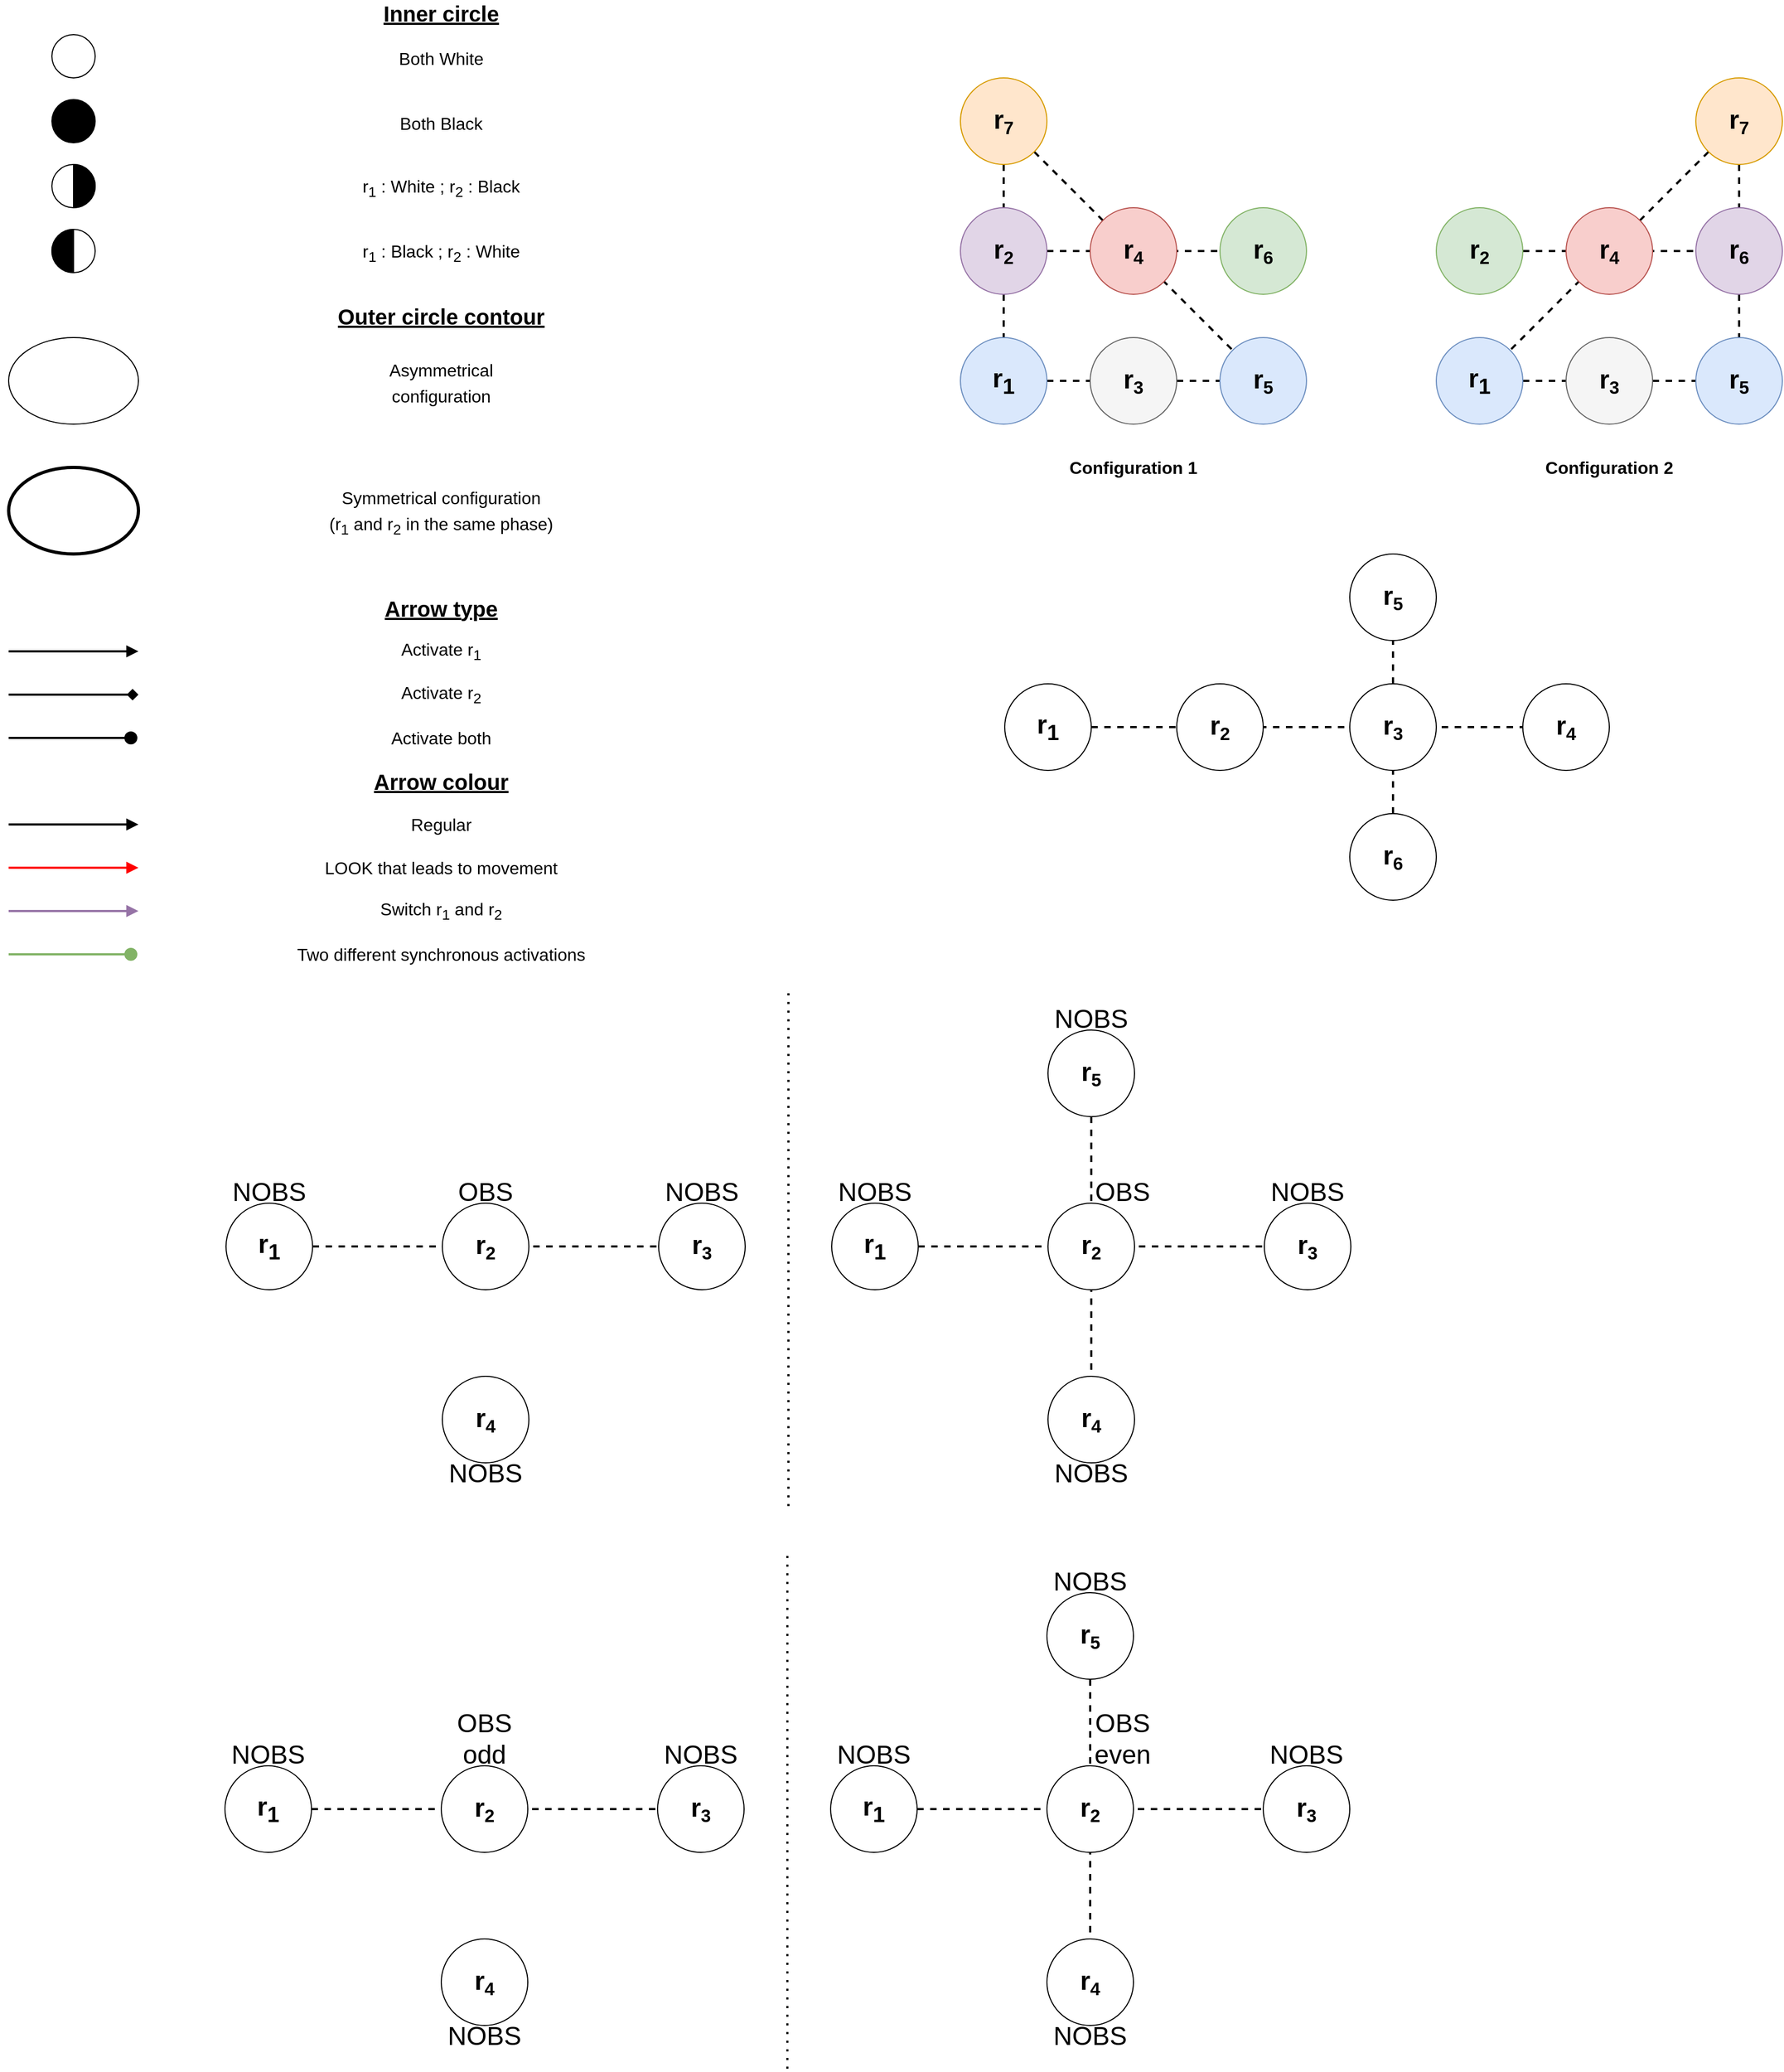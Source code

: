<mxfile version="13.7.2" type="github">
  <diagram id="yP20fghHwXkNaPs_WLq3" name="Page-1">
    <mxGraphModel dx="2500" dy="806" grid="1" gridSize="10" guides="1" tooltips="1" connect="1" arrows="1" fold="1" page="1" pageScale="1" pageWidth="827" pageHeight="1169" math="0" shadow="0">
      <root>
        <mxCell id="0" />
        <mxCell id="1" parent="0" />
        <mxCell id="9e8V8WB4BOfyPJtOuMQp-1" style="edgeStyle=orthogonalEdgeStyle;rounded=0;html=1;exitX=0.5;exitY=0;entryX=0.5;entryY=1;dashed=1;startArrow=none;startFill=0;endArrow=none;endFill=0;jettySize=auto;orthogonalLoop=1;strokeColor=#000000;strokeWidth=2;fontSize=20;" edge="1" parent="1" source="9e8V8WB4BOfyPJtOuMQp-8" target="9e8V8WB4BOfyPJtOuMQp-7">
          <mxGeometry relative="1" as="geometry" />
        </mxCell>
        <mxCell id="9e8V8WB4BOfyPJtOuMQp-2" style="edgeStyle=orthogonalEdgeStyle;rounded=0;html=1;exitX=1;exitY=0.5;entryX=0;entryY=0.5;startArrow=none;startFill=0;endArrow=none;endFill=0;jettySize=auto;orthogonalLoop=1;strokeColor=#000000;strokeWidth=2;fontSize=12;dashed=1;" edge="1" parent="1" source="9e8V8WB4BOfyPJtOuMQp-3" target="9e8V8WB4BOfyPJtOuMQp-6">
          <mxGeometry relative="1" as="geometry" />
        </mxCell>
        <mxCell id="9e8V8WB4BOfyPJtOuMQp-3" value="&lt;b style=&quot;font-size: 24px&quot;&gt;r&lt;sub&gt;1&lt;/sub&gt;&lt;/b&gt;" style="ellipse;whiteSpace=wrap;html=1;aspect=fixed;strokeWidth=1;fillColor=#FFFFFF;" vertex="1" parent="1">
          <mxGeometry x="921" y="640" width="80" height="80" as="geometry" />
        </mxCell>
        <mxCell id="9e8V8WB4BOfyPJtOuMQp-4" value="&lt;b style=&quot;font-size: 24px&quot;&gt;r&lt;/b&gt;&lt;b style=&quot;font-size: 20px&quot;&gt;&lt;sub&gt;2&lt;/sub&gt;&lt;/b&gt;" style="ellipse;whiteSpace=wrap;html=1;aspect=fixed;strokeWidth=1;fillColor=#FFFFFF;" vertex="1" parent="1">
          <mxGeometry x="1080" y="640" width="80" height="80" as="geometry" />
        </mxCell>
        <mxCell id="9e8V8WB4BOfyPJtOuMQp-5" value="&lt;b style=&quot;font-size: 24px&quot;&gt;r&lt;/b&gt;&lt;b style=&quot;font-size: 20px&quot;&gt;&lt;sub&gt;3&lt;/sub&gt;&lt;/b&gt;" style="ellipse;whiteSpace=wrap;html=1;aspect=fixed;strokeWidth=1;fillColor=#FFFFFF;" vertex="1" parent="1">
          <mxGeometry x="1240" y="640" width="80" height="80" as="geometry" />
        </mxCell>
        <mxCell id="9e8V8WB4BOfyPJtOuMQp-6" value="&lt;b style=&quot;font-size: 24px&quot;&gt;r&lt;/b&gt;&lt;b&gt;&lt;sub&gt;4&lt;/sub&gt;&lt;/b&gt;" style="ellipse;whiteSpace=wrap;html=1;aspect=fixed;strokeWidth=1;fillColor=#FFFFFF;fontSize=20;fontStyle=1" vertex="1" parent="1">
          <mxGeometry x="1400" y="640" width="80" height="80" as="geometry" />
        </mxCell>
        <mxCell id="9e8V8WB4BOfyPJtOuMQp-7" value="&lt;b style=&quot;font-size: 24px&quot;&gt;r&lt;/b&gt;&lt;b&gt;&lt;sub&gt;5&lt;/sub&gt;&lt;/b&gt;" style="ellipse;whiteSpace=wrap;html=1;aspect=fixed;strokeWidth=1;fillColor=#FFFFFF;fontSize=20;fontStyle=1" vertex="1" parent="1">
          <mxGeometry x="1240" y="520" width="80" height="80" as="geometry" />
        </mxCell>
        <mxCell id="9e8V8WB4BOfyPJtOuMQp-8" value="&lt;b style=&quot;font-size: 24px&quot;&gt;r&lt;/b&gt;&lt;b&gt;&lt;sub&gt;6&lt;/sub&gt;&lt;/b&gt;" style="ellipse;whiteSpace=wrap;html=1;aspect=fixed;strokeWidth=1;fillColor=#FFFFFF;fontSize=20;fontStyle=1" vertex="1" parent="1">
          <mxGeometry x="1240" y="760" width="80" height="80" as="geometry" />
        </mxCell>
        <mxCell id="9e8V8WB4BOfyPJtOuMQp-9" style="edgeStyle=none;rounded=0;jumpStyle=arc;html=1;exitX=0.5;exitY=1;entryX=0.5;entryY=0;dashed=1;startArrow=none;startFill=0;endArrow=none;endFill=0;jettySize=auto;orthogonalLoop=1;strokeColor=#000000;strokeWidth=2;fontSize=16;fontColor=#000000;" edge="1" parent="1" source="9e8V8WB4BOfyPJtOuMQp-18" target="9e8V8WB4BOfyPJtOuMQp-15">
          <mxGeometry relative="1" as="geometry" />
        </mxCell>
        <mxCell id="9e8V8WB4BOfyPJtOuMQp-10" style="edgeStyle=none;rounded=0;jumpStyle=arc;html=1;exitX=1;exitY=1;entryX=0;entryY=0;startArrow=none;startFill=0;endArrow=none;endFill=0;jettySize=auto;orthogonalLoop=1;strokeColor=#000000;strokeWidth=2;fontSize=16;fontColor=#000000;dashed=1;" edge="1" parent="1" source="9e8V8WB4BOfyPJtOuMQp-18" target="9e8V8WB4BOfyPJtOuMQp-17">
          <mxGeometry relative="1" as="geometry" />
        </mxCell>
        <mxCell id="9e8V8WB4BOfyPJtOuMQp-11" style="edgeStyle=none;rounded=0;jumpStyle=arc;html=1;exitX=1;exitY=0.5;entryX=0;entryY=0.5;dashed=1;startArrow=none;startFill=0;endArrow=none;endFill=0;jettySize=auto;orthogonalLoop=1;strokeColor=#000000;strokeWidth=2;fontSize=16;fontColor=#000000;" edge="1" parent="1" source="9e8V8WB4BOfyPJtOuMQp-19" target="9e8V8WB4BOfyPJtOuMQp-13">
          <mxGeometry relative="1" as="geometry" />
        </mxCell>
        <mxCell id="9e8V8WB4BOfyPJtOuMQp-12" value="&lt;b style=&quot;font-size: 24px&quot;&gt;r&lt;/b&gt;&lt;b style=&quot;font-size: 20px&quot;&gt;&lt;sub&gt;4&lt;/sub&gt;&lt;/b&gt;" style="ellipse;whiteSpace=wrap;html=1;aspect=fixed;rounded=0;fillColor=#f8cecc;fontSize=16;strokeColor=#b85450;" vertex="1" parent="1">
          <mxGeometry x="1000" y="200" width="80" height="80" as="geometry" />
        </mxCell>
        <mxCell id="9e8V8WB4BOfyPJtOuMQp-13" value="&lt;b style=&quot;font-size: 24px&quot;&gt;r&lt;/b&gt;&lt;b style=&quot;font-size: 20px&quot;&gt;&lt;sub&gt;6&lt;/sub&gt;&lt;/b&gt;" style="ellipse;whiteSpace=wrap;html=1;aspect=fixed;rounded=0;fillColor=#d5e8d4;fontSize=16;strokeColor=#82b366;" vertex="1" parent="1">
          <mxGeometry x="1120" y="200" width="80" height="80" as="geometry" />
        </mxCell>
        <mxCell id="9e8V8WB4BOfyPJtOuMQp-14" style="edgeStyle=none;rounded=0;jumpStyle=arc;html=1;exitX=1;exitY=0.5;entryX=0;entryY=0.5;dashed=1;startArrow=none;startFill=0;endArrow=none;endFill=0;jettySize=auto;orthogonalLoop=1;strokeColor=#000000;strokeWidth=2;fontSize=16;fontColor=#000000;" edge="1" parent="1" source="9e8V8WB4BOfyPJtOuMQp-15" target="9e8V8WB4BOfyPJtOuMQp-17">
          <mxGeometry relative="1" as="geometry" />
        </mxCell>
        <mxCell id="9e8V8WB4BOfyPJtOuMQp-15" value="&lt;b style=&quot;font-size: 24px&quot;&gt;r&lt;sub&gt;1&lt;/sub&gt;&lt;/b&gt;" style="ellipse;whiteSpace=wrap;html=1;aspect=fixed;rounded=0;fillColor=#dae8fc;fontSize=16;strokeColor=#6c8ebf;" vertex="1" parent="1">
          <mxGeometry x="880" y="320" width="80" height="80" as="geometry" />
        </mxCell>
        <mxCell id="9e8V8WB4BOfyPJtOuMQp-16" value="&lt;b style=&quot;font-size: 24px&quot;&gt;r&lt;/b&gt;&lt;b style=&quot;font-size: 20px&quot;&gt;&lt;sub&gt;3&lt;/sub&gt;&lt;/b&gt;" style="ellipse;whiteSpace=wrap;html=1;aspect=fixed;rounded=0;fillColor=#f5f5f5;fontSize=16;strokeColor=#666666;" vertex="1" parent="1">
          <mxGeometry x="1000" y="320" width="80" height="80" as="geometry" />
        </mxCell>
        <mxCell id="9e8V8WB4BOfyPJtOuMQp-17" value="&lt;b style=&quot;font-size: 24px&quot;&gt;r&lt;/b&gt;&lt;b style=&quot;font-size: 20px&quot;&gt;&lt;sub&gt;5&lt;/sub&gt;&lt;/b&gt;" style="ellipse;whiteSpace=wrap;html=1;aspect=fixed;rounded=0;fillColor=#dae8fc;fontSize=16;strokeColor=#6c8ebf;" vertex="1" parent="1">
          <mxGeometry x="1120" y="320" width="80" height="80" as="geometry" />
        </mxCell>
        <mxCell id="9e8V8WB4BOfyPJtOuMQp-18" value="&lt;b style=&quot;font-size: 24px&quot;&gt;r&lt;/b&gt;&lt;b style=&quot;font-size: 20px&quot;&gt;&lt;sub&gt;7&lt;/sub&gt;&lt;/b&gt;" style="ellipse;whiteSpace=wrap;html=1;aspect=fixed;rounded=0;fillColor=#ffe6cc;fontSize=16;strokeColor=#d79b00;" vertex="1" parent="1">
          <mxGeometry x="880" y="80" width="80" height="80" as="geometry" />
        </mxCell>
        <mxCell id="9e8V8WB4BOfyPJtOuMQp-19" value="&lt;b style=&quot;font-size: 24px&quot;&gt;r&lt;/b&gt;&lt;b style=&quot;font-size: 20px&quot;&gt;&lt;sub&gt;2&lt;/sub&gt;&lt;/b&gt;" style="ellipse;whiteSpace=wrap;html=1;aspect=fixed;rounded=0;fillColor=#e1d5e7;fontSize=16;strokeColor=#9673a6;" vertex="1" parent="1">
          <mxGeometry x="880" y="200" width="80" height="80" as="geometry" />
        </mxCell>
        <mxCell id="9e8V8WB4BOfyPJtOuMQp-20" style="edgeStyle=none;rounded=0;jumpStyle=arc;html=1;dashed=1;startArrow=none;startFill=0;endArrow=none;endFill=0;jettySize=auto;orthogonalLoop=1;strokeColor=#000000;strokeWidth=2;fontSize=16;fontColor=#000000;entryX=1;entryY=0;exitX=0;exitY=1;" edge="1" parent="1" source="9e8V8WB4BOfyPJtOuMQp-29" target="9e8V8WB4BOfyPJtOuMQp-26">
          <mxGeometry relative="1" as="geometry" />
        </mxCell>
        <mxCell id="9e8V8WB4BOfyPJtOuMQp-21" style="edgeStyle=none;rounded=0;jumpStyle=arc;html=1;startArrow=none;startFill=0;endArrow=none;endFill=0;jettySize=auto;orthogonalLoop=1;strokeColor=#000000;strokeWidth=2;fontSize=16;fontColor=#000000;dashed=1;" edge="1" parent="1" source="9e8V8WB4BOfyPJtOuMQp-29" target="9e8V8WB4BOfyPJtOuMQp-28">
          <mxGeometry relative="1" as="geometry" />
        </mxCell>
        <mxCell id="9e8V8WB4BOfyPJtOuMQp-22" style="edgeStyle=none;rounded=0;jumpStyle=arc;html=1;exitX=1;exitY=0.5;entryX=0;entryY=0.5;dashed=1;startArrow=none;startFill=0;endArrow=none;endFill=0;jettySize=auto;orthogonalLoop=1;strokeColor=#000000;strokeWidth=2;fontSize=16;fontColor=#000000;" edge="1" parent="1" source="9e8V8WB4BOfyPJtOuMQp-30" target="9e8V8WB4BOfyPJtOuMQp-24">
          <mxGeometry relative="1" as="geometry" />
        </mxCell>
        <mxCell id="9e8V8WB4BOfyPJtOuMQp-23" value="&lt;b style=&quot;font-size: 24px&quot;&gt;r&lt;/b&gt;&lt;b style=&quot;font-size: 20px&quot;&gt;&lt;sub&gt;4&lt;/sub&gt;&lt;/b&gt;" style="ellipse;whiteSpace=wrap;html=1;aspect=fixed;rounded=0;fillColor=#f8cecc;fontSize=16;strokeColor=#b85450;" vertex="1" parent="1">
          <mxGeometry x="1440" y="200" width="80" height="80" as="geometry" />
        </mxCell>
        <mxCell id="9e8V8WB4BOfyPJtOuMQp-24" value="&lt;b style=&quot;font-size: 24px&quot;&gt;r&lt;/b&gt;&lt;b style=&quot;font-size: 20px&quot;&gt;&lt;sub&gt;6&lt;/sub&gt;&lt;/b&gt;" style="ellipse;whiteSpace=wrap;html=1;aspect=fixed;rounded=0;fillColor=#e1d5e7;fontSize=16;strokeColor=#9673a6;" vertex="1" parent="1">
          <mxGeometry x="1560" y="200" width="80" height="80" as="geometry" />
        </mxCell>
        <mxCell id="9e8V8WB4BOfyPJtOuMQp-25" style="edgeStyle=none;rounded=0;jumpStyle=arc;html=1;exitX=1;exitY=0.5;entryX=0;entryY=0.5;dashed=1;startArrow=none;startFill=0;endArrow=none;endFill=0;jettySize=auto;orthogonalLoop=1;strokeColor=#000000;strokeWidth=2;fontSize=16;fontColor=#000000;" edge="1" parent="1" source="9e8V8WB4BOfyPJtOuMQp-26" target="9e8V8WB4BOfyPJtOuMQp-28">
          <mxGeometry relative="1" as="geometry" />
        </mxCell>
        <mxCell id="9e8V8WB4BOfyPJtOuMQp-26" value="&lt;b style=&quot;font-size: 24px&quot;&gt;r&lt;sub&gt;1&lt;/sub&gt;&lt;/b&gt;" style="ellipse;whiteSpace=wrap;html=1;aspect=fixed;rounded=0;fillColor=#dae8fc;fontSize=16;strokeColor=#6c8ebf;" vertex="1" parent="1">
          <mxGeometry x="1320" y="320" width="80" height="80" as="geometry" />
        </mxCell>
        <mxCell id="9e8V8WB4BOfyPJtOuMQp-27" value="&lt;b style=&quot;font-size: 24px&quot;&gt;r&lt;/b&gt;&lt;b style=&quot;font-size: 20px&quot;&gt;&lt;sub&gt;3&lt;/sub&gt;&lt;/b&gt;" style="ellipse;whiteSpace=wrap;html=1;aspect=fixed;rounded=0;fillColor=#f5f5f5;fontSize=16;strokeColor=#666666;" vertex="1" parent="1">
          <mxGeometry x="1440" y="320" width="80" height="80" as="geometry" />
        </mxCell>
        <mxCell id="9e8V8WB4BOfyPJtOuMQp-28" value="&lt;b style=&quot;font-size: 24px&quot;&gt;r&lt;/b&gt;&lt;b style=&quot;font-size: 20px&quot;&gt;&lt;sub&gt;5&lt;/sub&gt;&lt;/b&gt;" style="ellipse;whiteSpace=wrap;html=1;aspect=fixed;rounded=0;fillColor=#dae8fc;fontSize=16;strokeColor=#6c8ebf;" vertex="1" parent="1">
          <mxGeometry x="1560" y="320" width="80" height="80" as="geometry" />
        </mxCell>
        <mxCell id="9e8V8WB4BOfyPJtOuMQp-29" value="&lt;b style=&quot;font-size: 24px&quot;&gt;r&lt;/b&gt;&lt;b style=&quot;font-size: 20px&quot;&gt;&lt;sub&gt;7&lt;/sub&gt;&lt;/b&gt;" style="ellipse;whiteSpace=wrap;html=1;aspect=fixed;rounded=0;fillColor=#ffe6cc;fontSize=16;strokeColor=#d79b00;" vertex="1" parent="1">
          <mxGeometry x="1560" y="80" width="80" height="80" as="geometry" />
        </mxCell>
        <mxCell id="9e8V8WB4BOfyPJtOuMQp-30" value="&lt;b style=&quot;font-size: 24px&quot;&gt;r&lt;/b&gt;&lt;b style=&quot;font-size: 20px&quot;&gt;&lt;sub&gt;2&lt;/sub&gt;&lt;/b&gt;" style="ellipse;whiteSpace=wrap;html=1;aspect=fixed;rounded=0;fillColor=#d5e8d4;fontSize=16;strokeColor=#82b366;" vertex="1" parent="1">
          <mxGeometry x="1320" y="200" width="80" height="80" as="geometry" />
        </mxCell>
        <mxCell id="9e8V8WB4BOfyPJtOuMQp-31" value="Configuration 1" style="text;html=1;strokeColor=none;fillColor=none;align=center;verticalAlign=middle;whiteSpace=wrap;rounded=0;fontSize=16;fontStyle=1" vertex="1" parent="1">
          <mxGeometry x="970" y="430" width="140" height="20" as="geometry" />
        </mxCell>
        <mxCell id="9e8V8WB4BOfyPJtOuMQp-32" value="Configuration 2" style="text;html=1;strokeColor=none;fillColor=none;align=center;verticalAlign=middle;whiteSpace=wrap;rounded=0;fontSize=16;fontStyle=1" vertex="1" parent="1">
          <mxGeometry x="1410" y="430" width="140" height="20" as="geometry" />
        </mxCell>
        <mxCell id="9e8V8WB4BOfyPJtOuMQp-33" style="edgeStyle=orthogonalEdgeStyle;rounded=0;orthogonalLoop=1;jettySize=auto;html=1;exitX=1;exitY=0.5;exitDx=0;exitDy=0;entryX=0;entryY=0.5;entryDx=0;entryDy=0;fontSize=24;dashed=1;endArrow=none;endFill=0;strokeWidth=2;" edge="1" parent="1" source="9e8V8WB4BOfyPJtOuMQp-34" target="9e8V8WB4BOfyPJtOuMQp-35">
          <mxGeometry relative="1" as="geometry" />
        </mxCell>
        <mxCell id="9e8V8WB4BOfyPJtOuMQp-34" value="&lt;b&gt;r&lt;sub&gt;1&lt;/sub&gt;&lt;/b&gt;" style="ellipse;whiteSpace=wrap;html=1;aspect=fixed;fontStyle=1;fontSize=24;" vertex="1" parent="1">
          <mxGeometry x="201" y="1120" width="80" height="80" as="geometry" />
        </mxCell>
        <mxCell id="9e8V8WB4BOfyPJtOuMQp-35" value="&lt;b&gt;r&lt;/b&gt;&lt;b style=&quot;font-size: 20px&quot;&gt;&lt;sub&gt;3&lt;/sub&gt;&lt;/b&gt;" style="ellipse;whiteSpace=wrap;html=1;aspect=fixed;fontStyle=1;fontSize=24;" vertex="1" parent="1">
          <mxGeometry x="601" y="1120" width="80" height="80" as="geometry" />
        </mxCell>
        <mxCell id="9e8V8WB4BOfyPJtOuMQp-36" value="&lt;b&gt;r&lt;/b&gt;&lt;b style=&quot;font-size: 20px&quot;&gt;&lt;sub&gt;4&lt;/sub&gt;&lt;/b&gt;" style="ellipse;whiteSpace=wrap;html=1;aspect=fixed;fontStyle=1;fontSize=24;" vertex="1" parent="1">
          <mxGeometry x="401" y="1280" width="80" height="80" as="geometry" />
        </mxCell>
        <mxCell id="9e8V8WB4BOfyPJtOuMQp-37" value="&lt;b&gt;r&lt;/b&gt;&lt;b style=&quot;font-size: 20px&quot;&gt;&lt;sub&gt;2&lt;/sub&gt;&lt;/b&gt;" style="ellipse;whiteSpace=wrap;html=1;aspect=fixed;fontStyle=1;fontSize=24;" vertex="1" parent="1">
          <mxGeometry x="401" y="1120" width="80" height="80" as="geometry" />
        </mxCell>
        <mxCell id="9e8V8WB4BOfyPJtOuMQp-38" value="NOBS" style="text;html=1;strokeColor=none;fillColor=none;align=center;verticalAlign=middle;whiteSpace=wrap;rounded=0;fontSize=24;" vertex="1" parent="1">
          <mxGeometry x="221" y="1100" width="40" height="20" as="geometry" />
        </mxCell>
        <mxCell id="9e8V8WB4BOfyPJtOuMQp-39" value="NOBS" style="text;html=1;strokeColor=none;fillColor=none;align=center;verticalAlign=middle;whiteSpace=wrap;rounded=0;fontSize=24;" vertex="1" parent="1">
          <mxGeometry x="621" y="1100" width="40" height="20" as="geometry" />
        </mxCell>
        <mxCell id="9e8V8WB4BOfyPJtOuMQp-40" value="NOBS" style="text;html=1;strokeColor=none;fillColor=none;align=center;verticalAlign=middle;whiteSpace=wrap;rounded=0;fontSize=24;" vertex="1" parent="1">
          <mxGeometry x="421" y="1360" width="40" height="20" as="geometry" />
        </mxCell>
        <mxCell id="9e8V8WB4BOfyPJtOuMQp-41" value="OBS" style="text;html=1;strokeColor=none;fillColor=none;align=center;verticalAlign=middle;whiteSpace=wrap;rounded=0;fontSize=24;" vertex="1" parent="1">
          <mxGeometry x="421" y="1100" width="40" height="20" as="geometry" />
        </mxCell>
        <mxCell id="9e8V8WB4BOfyPJtOuMQp-42" style="edgeStyle=orthogonalEdgeStyle;rounded=0;orthogonalLoop=1;jettySize=auto;html=1;exitX=1;exitY=0.5;exitDx=0;exitDy=0;entryX=0;entryY=0.5;entryDx=0;entryDy=0;fontSize=24;dashed=1;endArrow=none;endFill=0;strokeWidth=2;" edge="1" parent="1" source="9e8V8WB4BOfyPJtOuMQp-43" target="9e8V8WB4BOfyPJtOuMQp-44">
          <mxGeometry relative="1" as="geometry" />
        </mxCell>
        <mxCell id="9e8V8WB4BOfyPJtOuMQp-43" value="&lt;b&gt;r&lt;sub&gt;1&lt;/sub&gt;&lt;/b&gt;" style="ellipse;whiteSpace=wrap;html=1;aspect=fixed;fontStyle=1;fontSize=24;" vertex="1" parent="1">
          <mxGeometry x="761" y="1120" width="80" height="80" as="geometry" />
        </mxCell>
        <mxCell id="9e8V8WB4BOfyPJtOuMQp-44" value="&lt;b&gt;r&lt;/b&gt;&lt;b style=&quot;font-size: 20px&quot;&gt;&lt;sub&gt;3&lt;/sub&gt;&lt;/b&gt;" style="ellipse;whiteSpace=wrap;html=1;aspect=fixed;fontStyle=1;fontSize=24;" vertex="1" parent="1">
          <mxGeometry x="1161" y="1120" width="80" height="80" as="geometry" />
        </mxCell>
        <mxCell id="9e8V8WB4BOfyPJtOuMQp-45" value="&lt;b&gt;r&lt;/b&gt;&lt;b style=&quot;font-size: 20px&quot;&gt;&lt;sub&gt;4&lt;/sub&gt;&lt;/b&gt;" style="ellipse;whiteSpace=wrap;html=1;aspect=fixed;fontStyle=1;fontSize=24;" vertex="1" parent="1">
          <mxGeometry x="961" y="1280" width="80" height="80" as="geometry" />
        </mxCell>
        <mxCell id="9e8V8WB4BOfyPJtOuMQp-46" value="NOBS" style="text;html=1;strokeColor=none;fillColor=none;align=center;verticalAlign=middle;whiteSpace=wrap;rounded=0;fontSize=24;" vertex="1" parent="1">
          <mxGeometry x="781" y="1100" width="40" height="20" as="geometry" />
        </mxCell>
        <mxCell id="9e8V8WB4BOfyPJtOuMQp-47" value="NOBS" style="text;html=1;strokeColor=none;fillColor=none;align=center;verticalAlign=middle;whiteSpace=wrap;rounded=0;fontSize=24;" vertex="1" parent="1">
          <mxGeometry x="1181" y="1100" width="40" height="20" as="geometry" />
        </mxCell>
        <mxCell id="9e8V8WB4BOfyPJtOuMQp-48" value="NOBS" style="text;html=1;strokeColor=none;fillColor=none;align=center;verticalAlign=middle;whiteSpace=wrap;rounded=0;fontSize=24;" vertex="1" parent="1">
          <mxGeometry x="981" y="1360" width="40" height="20" as="geometry" />
        </mxCell>
        <mxCell id="9e8V8WB4BOfyPJtOuMQp-49" style="edgeStyle=orthogonalEdgeStyle;rounded=0;orthogonalLoop=1;jettySize=auto;html=1;exitX=0.5;exitY=1;exitDx=0;exitDy=0;entryX=0.5;entryY=0;entryDx=0;entryDy=0;dashed=1;endArrow=none;endFill=0;strokeWidth=2;fontSize=24;" edge="1" parent="1" source="9e8V8WB4BOfyPJtOuMQp-50" target="9e8V8WB4BOfyPJtOuMQp-45">
          <mxGeometry relative="1" as="geometry" />
        </mxCell>
        <mxCell id="9e8V8WB4BOfyPJtOuMQp-50" value="&lt;b&gt;r&lt;/b&gt;&lt;b style=&quot;font-size: 20px&quot;&gt;&lt;sub&gt;5&lt;/sub&gt;&lt;/b&gt;" style="ellipse;whiteSpace=wrap;html=1;aspect=fixed;fontStyle=1;fontSize=24;" vertex="1" parent="1">
          <mxGeometry x="961" y="960" width="80" height="80" as="geometry" />
        </mxCell>
        <mxCell id="9e8V8WB4BOfyPJtOuMQp-51" value="NOBS" style="text;html=1;strokeColor=none;fillColor=none;align=center;verticalAlign=middle;whiteSpace=wrap;rounded=0;fontSize=24;" vertex="1" parent="1">
          <mxGeometry x="981" y="940" width="40" height="20" as="geometry" />
        </mxCell>
        <mxCell id="9e8V8WB4BOfyPJtOuMQp-52" value="&lt;b&gt;r&lt;/b&gt;&lt;b style=&quot;font-size: 20px&quot;&gt;&lt;sub&gt;2&lt;/sub&gt;&lt;/b&gt;" style="ellipse;whiteSpace=wrap;html=1;aspect=fixed;fontStyle=1;fontSize=24;" vertex="1" parent="1">
          <mxGeometry x="961" y="1120" width="80" height="80" as="geometry" />
        </mxCell>
        <mxCell id="9e8V8WB4BOfyPJtOuMQp-53" value="" style="endArrow=none;dashed=1;html=1;dashPattern=1 3;strokeWidth=2;fontSize=24;" edge="1" parent="1">
          <mxGeometry width="50" height="50" relative="1" as="geometry">
            <mxPoint x="721" y="1400" as="sourcePoint" />
            <mxPoint x="721" y="920" as="targetPoint" />
          </mxGeometry>
        </mxCell>
        <mxCell id="9e8V8WB4BOfyPJtOuMQp-54" value="OBS" style="text;html=1;strokeColor=none;fillColor=none;align=center;verticalAlign=middle;whiteSpace=wrap;rounded=0;fontSize=24;" vertex="1" parent="1">
          <mxGeometry x="1010" y="1100" width="40" height="20" as="geometry" />
        </mxCell>
        <mxCell id="9e8V8WB4BOfyPJtOuMQp-55" style="edgeStyle=orthogonalEdgeStyle;rounded=0;orthogonalLoop=1;jettySize=auto;html=1;exitX=1;exitY=0.5;exitDx=0;exitDy=0;entryX=0;entryY=0.5;entryDx=0;entryDy=0;fontSize=24;dashed=1;endArrow=none;endFill=0;strokeWidth=2;" edge="1" parent="1" source="9e8V8WB4BOfyPJtOuMQp-56" target="9e8V8WB4BOfyPJtOuMQp-57">
          <mxGeometry relative="1" as="geometry" />
        </mxCell>
        <mxCell id="9e8V8WB4BOfyPJtOuMQp-56" value="&lt;b&gt;r&lt;sub&gt;1&lt;/sub&gt;&lt;/b&gt;" style="ellipse;whiteSpace=wrap;html=1;aspect=fixed;fontStyle=1;fontSize=24;" vertex="1" parent="1">
          <mxGeometry x="200" y="1640" width="80" height="80" as="geometry" />
        </mxCell>
        <mxCell id="9e8V8WB4BOfyPJtOuMQp-57" value="&lt;b&gt;r&lt;/b&gt;&lt;b style=&quot;font-size: 20px&quot;&gt;&lt;sub&gt;3&lt;/sub&gt;&lt;/b&gt;" style="ellipse;whiteSpace=wrap;html=1;aspect=fixed;fontStyle=1;fontSize=24;" vertex="1" parent="1">
          <mxGeometry x="600" y="1640" width="80" height="80" as="geometry" />
        </mxCell>
        <mxCell id="9e8V8WB4BOfyPJtOuMQp-58" value="&lt;b&gt;r&lt;/b&gt;&lt;b style=&quot;font-size: 20px&quot;&gt;&lt;sub&gt;4&lt;/sub&gt;&lt;/b&gt;" style="ellipse;whiteSpace=wrap;html=1;aspect=fixed;fontStyle=1;fontSize=24;" vertex="1" parent="1">
          <mxGeometry x="400" y="1800" width="80" height="80" as="geometry" />
        </mxCell>
        <mxCell id="9e8V8WB4BOfyPJtOuMQp-59" value="&lt;b&gt;r&lt;/b&gt;&lt;b style=&quot;font-size: 20px&quot;&gt;&lt;sub&gt;2&lt;/sub&gt;&lt;/b&gt;" style="ellipse;whiteSpace=wrap;html=1;aspect=fixed;fontStyle=1;fontSize=24;" vertex="1" parent="1">
          <mxGeometry x="400" y="1640" width="80" height="80" as="geometry" />
        </mxCell>
        <mxCell id="9e8V8WB4BOfyPJtOuMQp-60" value="NOBS" style="text;html=1;strokeColor=none;fillColor=none;align=center;verticalAlign=middle;whiteSpace=wrap;rounded=0;fontSize=24;" vertex="1" parent="1">
          <mxGeometry x="220" y="1620" width="40" height="20" as="geometry" />
        </mxCell>
        <mxCell id="9e8V8WB4BOfyPJtOuMQp-61" value="NOBS" style="text;html=1;strokeColor=none;fillColor=none;align=center;verticalAlign=middle;whiteSpace=wrap;rounded=0;fontSize=24;" vertex="1" parent="1">
          <mxGeometry x="620" y="1620" width="40" height="20" as="geometry" />
        </mxCell>
        <mxCell id="9e8V8WB4BOfyPJtOuMQp-62" value="NOBS" style="text;html=1;strokeColor=none;fillColor=none;align=center;verticalAlign=middle;whiteSpace=wrap;rounded=0;fontSize=24;" vertex="1" parent="1">
          <mxGeometry x="420" y="1880" width="40" height="20" as="geometry" />
        </mxCell>
        <mxCell id="9e8V8WB4BOfyPJtOuMQp-63" value="OBS&lt;br&gt;odd" style="text;html=1;strokeColor=none;fillColor=none;align=center;verticalAlign=middle;whiteSpace=wrap;rounded=0;fontSize=24;" vertex="1" parent="1">
          <mxGeometry x="420" y="1590" width="40" height="50" as="geometry" />
        </mxCell>
        <mxCell id="9e8V8WB4BOfyPJtOuMQp-64" style="edgeStyle=orthogonalEdgeStyle;rounded=0;orthogonalLoop=1;jettySize=auto;html=1;exitX=1;exitY=0.5;exitDx=0;exitDy=0;entryX=0;entryY=0.5;entryDx=0;entryDy=0;fontSize=24;dashed=1;endArrow=none;endFill=0;strokeWidth=2;" edge="1" parent="1" source="9e8V8WB4BOfyPJtOuMQp-65" target="9e8V8WB4BOfyPJtOuMQp-66">
          <mxGeometry relative="1" as="geometry" />
        </mxCell>
        <mxCell id="9e8V8WB4BOfyPJtOuMQp-65" value="&lt;b&gt;r&lt;sub&gt;1&lt;/sub&gt;&lt;/b&gt;" style="ellipse;whiteSpace=wrap;html=1;aspect=fixed;fontStyle=1;fontSize=24;" vertex="1" parent="1">
          <mxGeometry x="760" y="1640" width="80" height="80" as="geometry" />
        </mxCell>
        <mxCell id="9e8V8WB4BOfyPJtOuMQp-66" value="&lt;b&gt;r&lt;/b&gt;&lt;b style=&quot;font-size: 20px&quot;&gt;&lt;sub&gt;3&lt;/sub&gt;&lt;/b&gt;" style="ellipse;whiteSpace=wrap;html=1;aspect=fixed;fontStyle=1;fontSize=24;" vertex="1" parent="1">
          <mxGeometry x="1160" y="1640" width="80" height="80" as="geometry" />
        </mxCell>
        <mxCell id="9e8V8WB4BOfyPJtOuMQp-67" value="&lt;b&gt;r&lt;/b&gt;&lt;b style=&quot;font-size: 20px&quot;&gt;&lt;sub&gt;4&lt;/sub&gt;&lt;/b&gt;" style="ellipse;whiteSpace=wrap;html=1;aspect=fixed;fontStyle=1;fontSize=24;" vertex="1" parent="1">
          <mxGeometry x="960" y="1800" width="80" height="80" as="geometry" />
        </mxCell>
        <mxCell id="9e8V8WB4BOfyPJtOuMQp-68" value="NOBS" style="text;html=1;strokeColor=none;fillColor=none;align=center;verticalAlign=middle;whiteSpace=wrap;rounded=0;fontSize=24;" vertex="1" parent="1">
          <mxGeometry x="780" y="1620" width="40" height="20" as="geometry" />
        </mxCell>
        <mxCell id="9e8V8WB4BOfyPJtOuMQp-69" value="NOBS" style="text;html=1;strokeColor=none;fillColor=none;align=center;verticalAlign=middle;whiteSpace=wrap;rounded=0;fontSize=24;" vertex="1" parent="1">
          <mxGeometry x="1180" y="1620" width="40" height="20" as="geometry" />
        </mxCell>
        <mxCell id="9e8V8WB4BOfyPJtOuMQp-70" value="NOBS" style="text;html=1;strokeColor=none;fillColor=none;align=center;verticalAlign=middle;whiteSpace=wrap;rounded=0;fontSize=24;" vertex="1" parent="1">
          <mxGeometry x="980" y="1880" width="40" height="20" as="geometry" />
        </mxCell>
        <mxCell id="9e8V8WB4BOfyPJtOuMQp-71" style="edgeStyle=orthogonalEdgeStyle;rounded=0;orthogonalLoop=1;jettySize=auto;html=1;exitX=0.5;exitY=1;exitDx=0;exitDy=0;entryX=0.5;entryY=0;entryDx=0;entryDy=0;dashed=1;endArrow=none;endFill=0;strokeWidth=2;fontSize=24;" edge="1" parent="1" source="9e8V8WB4BOfyPJtOuMQp-72" target="9e8V8WB4BOfyPJtOuMQp-67">
          <mxGeometry relative="1" as="geometry" />
        </mxCell>
        <mxCell id="9e8V8WB4BOfyPJtOuMQp-72" value="&lt;b&gt;r&lt;/b&gt;&lt;b style=&quot;font-size: 20px&quot;&gt;&lt;sub&gt;5&lt;/sub&gt;&lt;/b&gt;" style="ellipse;whiteSpace=wrap;html=1;aspect=fixed;fontStyle=1;fontSize=24;" vertex="1" parent="1">
          <mxGeometry x="960" y="1480" width="80" height="80" as="geometry" />
        </mxCell>
        <mxCell id="9e8V8WB4BOfyPJtOuMQp-73" value="NOBS" style="text;html=1;strokeColor=none;fillColor=none;align=center;verticalAlign=middle;whiteSpace=wrap;rounded=0;fontSize=24;" vertex="1" parent="1">
          <mxGeometry x="980" y="1460" width="40" height="20" as="geometry" />
        </mxCell>
        <mxCell id="9e8V8WB4BOfyPJtOuMQp-74" value="&lt;b&gt;r&lt;/b&gt;&lt;b style=&quot;font-size: 20px&quot;&gt;&lt;sub&gt;2&lt;/sub&gt;&lt;/b&gt;" style="ellipse;whiteSpace=wrap;html=1;aspect=fixed;fontStyle=1;fontSize=24;" vertex="1" parent="1">
          <mxGeometry x="960" y="1640" width="80" height="80" as="geometry" />
        </mxCell>
        <mxCell id="9e8V8WB4BOfyPJtOuMQp-75" value="" style="endArrow=none;dashed=1;html=1;dashPattern=1 3;strokeWidth=2;fontSize=24;" edge="1" parent="1">
          <mxGeometry width="50" height="50" relative="1" as="geometry">
            <mxPoint x="720" y="1920" as="sourcePoint" />
            <mxPoint x="720" y="1440" as="targetPoint" />
          </mxGeometry>
        </mxCell>
        <mxCell id="9e8V8WB4BOfyPJtOuMQp-76" value="OBS&lt;br&gt;even" style="text;html=1;strokeColor=none;fillColor=none;align=center;verticalAlign=middle;whiteSpace=wrap;rounded=0;fontSize=24;" vertex="1" parent="1">
          <mxGeometry x="1010" y="1590" width="40" height="50" as="geometry" />
        </mxCell>
        <mxCell id="9e8V8WB4BOfyPJtOuMQp-77" value="" style="ellipse;whiteSpace=wrap;html=1;shadow=0;strokeColor=#000000;strokeWidth=1;fillColor=#000000;gradientColor=none;" vertex="1" parent="1">
          <mxGeometry x="40" y="100" width="40" height="40" as="geometry" />
        </mxCell>
        <mxCell id="9e8V8WB4BOfyPJtOuMQp-78" value="" style="ellipse;whiteSpace=wrap;html=1;shadow=0;strokeColor=#000000;strokeWidth=1;fillColor=#ffffff;gradientColor=none;aspect=fixed;" vertex="1" parent="1">
          <mxGeometry x="40" y="40" width="40" height="40" as="geometry" />
        </mxCell>
        <mxCell id="9e8V8WB4BOfyPJtOuMQp-79" value="" style="verticalLabelPosition=bottom;align=center;dashed=0;html=1;verticalAlign=top;shape=stencil(lVTRboMwDPwaHkEsGar2OLHuBzZpzy41bdSQRE5W6N8vELo1okEdQiI+4/PZh8h4bY9gMGMlWIONy/hbxtgZSMBOepj5zDGAVRlCBR0G5MMhdB75JDAhZx3pE/Zi7+YioY5IwoVsf0vEt1n56sHx5nWjlfLthVY2ytzkPTcI5SIFX4HY+B4dOqSAzkKHKLrMUVFN8ft/2mwfaVO8VNUDrXjtkdS4vN5BczqQ/lb7uwJRSmEsLl3p4/D+7Ck5iaa8bjXhippWSBksTy10fKPRUpMPw3NSkjFeTteKFwbGj2iRuKY7fca/QZ9ZsYlm3RQ8yX2lAGr8QQIdMPfnvJVwCNVPgYtmdjYbS5c4tj2iWZYNsYRyyGEQNiftYLT8njW/+tf0NlLb5KY9ntjYmk9T3cLlCQ0/hgn4AQ==);shadow=0;strokeColor=#000000;strokeWidth=1;fillColor=#ffffff;gradientColor=none;rotation=225;direction=south;aspect=fixed;" vertex="1" parent="1">
          <mxGeometry x="40" y="160" width="40" height="40" as="geometry" />
        </mxCell>
        <mxCell id="9e8V8WB4BOfyPJtOuMQp-80" value="" style="verticalLabelPosition=bottom;align=center;dashed=0;html=1;verticalAlign=top;shape=stencil(lVTRboMwDPwaHkEsGar2OLHuBzZpzy41bdSQRE5W6N8vELo1okEdQiI+4/PZh8h4bY9gMGMlWIONy/hbxtgZSMBOepj5zDGAVRlCBR0G5MMhdB75JDAhZx3pE/Zi7+YioY5IwoVsf0vEt1n56sHx5nWjlfLthVY2ytzkPTcI5SIFX4HY+B4dOqSAzkKHKLrMUVFN8ft/2mwfaVO8VNUDrXjtkdS4vN5BczqQ/lb7uwJRSmEsLl3p4/D+7Ck5iaa8bjXhippWSBksTy10fKPRUpMPw3NSkjFeTteKFwbGj2iRuKY7fca/QZ9ZsYlm3RQ8yX2lAGr8QQIdMPfnvJVwCNVPgYtmdjYbS5c4tj2iWZYNsYRyyGEQNiftYLT8njW/+tf0NlLb5KY9ntjYmk9T3cLlCQ0/hgn4AQ==);shadow=0;strokeColor=#000000;strokeWidth=1;fillColor=#ffffff;gradientColor=none;rotation=45;direction=south;aspect=fixed;" vertex="1" parent="1">
          <mxGeometry x="40" y="220" width="40" height="40" as="geometry" />
        </mxCell>
        <mxCell id="9e8V8WB4BOfyPJtOuMQp-81" value="" style="ellipse;whiteSpace=wrap;html=1;shadow=0;strokeColor=#000000;strokeWidth=3;fillColor=none;gradientColor=#FF0000;fontSize=16;" vertex="1" parent="1">
          <mxGeometry y="440" width="120" height="80" as="geometry" />
        </mxCell>
        <mxCell id="9e8V8WB4BOfyPJtOuMQp-82" value="" style="ellipse;whiteSpace=wrap;html=1;shadow=0;strokeColor=#000000;strokeWidth=1;fillColor=none;gradientColor=#FF0000;fontSize=16;" vertex="1" parent="1">
          <mxGeometry y="320" width="120" height="80" as="geometry" />
        </mxCell>
        <mxCell id="9e8V8WB4BOfyPJtOuMQp-83" value="Inner circle" style="text;html=1;strokeColor=none;fillColor=none;align=center;verticalAlign=middle;whiteSpace=wrap;shadow=0;fontSize=20;fontStyle=5" vertex="1" parent="1">
          <mxGeometry x="300" y="10" width="200" height="20" as="geometry" />
        </mxCell>
        <mxCell id="9e8V8WB4BOfyPJtOuMQp-84" value="Outer circle contour" style="text;html=1;strokeColor=none;fillColor=none;align=center;verticalAlign=middle;whiteSpace=wrap;shadow=0;fontSize=20;fontStyle=5" vertex="1" parent="1">
          <mxGeometry x="300" y="290" width="200" height="20" as="geometry" />
        </mxCell>
        <mxCell id="9e8V8WB4BOfyPJtOuMQp-85" value="&lt;font style=&quot;font-size: 16px&quot;&gt;Both White&lt;/font&gt;" style="text;html=1;strokeColor=none;fillColor=none;align=center;verticalAlign=middle;whiteSpace=wrap;shadow=0;fontSize=20;" vertex="1" parent="1">
          <mxGeometry x="320" y="50" width="160" height="20" as="geometry" />
        </mxCell>
        <mxCell id="9e8V8WB4BOfyPJtOuMQp-86" value="&lt;font style=&quot;font-size: 16px&quot;&gt;Both Black&lt;/font&gt;" style="text;html=1;strokeColor=none;fillColor=none;align=center;verticalAlign=middle;whiteSpace=wrap;shadow=0;fontSize=20;" vertex="1" parent="1">
          <mxGeometry x="320" y="110" width="160" height="20" as="geometry" />
        </mxCell>
        <mxCell id="9e8V8WB4BOfyPJtOuMQp-87" value="&lt;font style=&quot;font-size: 16px&quot;&gt;r&lt;sub&gt;1&lt;/sub&gt; : White ; r&lt;sub&gt;2&lt;/sub&gt; : Black&lt;br&gt;&lt;/font&gt;" style="text;html=1;strokeColor=none;fillColor=none;align=center;verticalAlign=middle;whiteSpace=wrap;shadow=0;fontSize=20;" vertex="1" parent="1">
          <mxGeometry x="320" y="170" width="160" height="20" as="geometry" />
        </mxCell>
        <mxCell id="9e8V8WB4BOfyPJtOuMQp-88" style="edgeStyle=orthogonalEdgeStyle;curved=1;rounded=1;comic=0;html=1;exitX=1;exitY=0.25;entryX=1;entryY=0.25;startArrow=none;startFill=0;endArrow=block;endFill=1;endSize=3;jettySize=auto;orthogonalLoop=1;strokeColor=#FF0000;strokeWidth=2;fillColor=none;fontSize=20;" edge="1" parent="1" source="9e8V8WB4BOfyPJtOuMQp-87" target="9e8V8WB4BOfyPJtOuMQp-87">
          <mxGeometry relative="1" as="geometry" />
        </mxCell>
        <mxCell id="9e8V8WB4BOfyPJtOuMQp-89" value="&lt;font style=&quot;font-size: 16px&quot;&gt;Asymmetrical configuration&lt;/font&gt;" style="text;html=1;strokeColor=none;fillColor=none;align=center;verticalAlign=middle;whiteSpace=wrap;shadow=0;fontSize=20;" vertex="1" parent="1">
          <mxGeometry x="320" y="350" width="160" height="20" as="geometry" />
        </mxCell>
        <mxCell id="9e8V8WB4BOfyPJtOuMQp-90" value="&lt;font style=&quot;font-size: 16px&quot;&gt;Symmetrical configuration&lt;br&gt;(r&lt;sub&gt;1&lt;/sub&gt;&amp;nbsp;and r&lt;sub&gt;2&lt;/sub&gt;&amp;nbsp;in the same phase)&lt;br&gt;&lt;/font&gt;" style="text;html=1;strokeColor=none;fillColor=none;align=center;verticalAlign=middle;whiteSpace=wrap;shadow=0;fontSize=20;" vertex="1" parent="1">
          <mxGeometry x="275" y="470" width="250" height="20" as="geometry" />
        </mxCell>
        <mxCell id="9e8V8WB4BOfyPJtOuMQp-91" value="&lt;font style=&quot;font-size: 16px&quot;&gt;r&lt;sub&gt;1&lt;/sub&gt;&amp;nbsp;: Black ; r&lt;sub&gt;2&lt;/sub&gt;&amp;nbsp;: White&lt;br&gt;&lt;/font&gt;" style="text;html=1;strokeColor=none;fillColor=none;align=center;verticalAlign=middle;whiteSpace=wrap;shadow=0;fontSize=20;" vertex="1" parent="1">
          <mxGeometry x="320" y="230" width="160" height="20" as="geometry" />
        </mxCell>
        <mxCell id="9e8V8WB4BOfyPJtOuMQp-92" value="" style="endArrow=block;html=1;strokeColor=#000000;strokeWidth=2;fillColor=none;fontSize=16;endFill=1;" edge="1" parent="1">
          <mxGeometry width="50" height="50" relative="1" as="geometry">
            <mxPoint y="610" as="sourcePoint" />
            <mxPoint x="120" y="610" as="targetPoint" />
          </mxGeometry>
        </mxCell>
        <mxCell id="9e8V8WB4BOfyPJtOuMQp-93" value="" style="endArrow=diamond;html=1;strokeColor=#000000;strokeWidth=2;fillColor=none;fontSize=16;endFill=1;" edge="1" parent="1">
          <mxGeometry width="50" height="50" relative="1" as="geometry">
            <mxPoint y="650" as="sourcePoint" />
            <mxPoint x="120" y="650" as="targetPoint" />
          </mxGeometry>
        </mxCell>
        <mxCell id="9e8V8WB4BOfyPJtOuMQp-94" value="" style="endArrow=circle;html=1;strokeColor=#000000;strokeWidth=2;fillColor=none;fontSize=16;endFill=1;endSize=3;" edge="1" parent="1">
          <mxGeometry width="50" height="50" relative="1" as="geometry">
            <mxPoint y="690" as="sourcePoint" />
            <mxPoint x="120" y="690" as="targetPoint" />
          </mxGeometry>
        </mxCell>
        <mxCell id="9e8V8WB4BOfyPJtOuMQp-95" value="" style="endArrow=block;html=1;strokeColor=#FF0000;strokeWidth=2;fillColor=none;fontSize=16;endFill=1;" edge="1" parent="1">
          <mxGeometry width="50" height="50" relative="1" as="geometry">
            <mxPoint y="810" as="sourcePoint" />
            <mxPoint x="120" y="810" as="targetPoint" />
          </mxGeometry>
        </mxCell>
        <mxCell id="9e8V8WB4BOfyPJtOuMQp-96" value="" style="endArrow=block;html=1;strokeColor=#9673a6;strokeWidth=2;fillColor=#e1d5e7;fontSize=16;endFill=1;" edge="1" parent="1">
          <mxGeometry width="50" height="50" relative="1" as="geometry">
            <mxPoint y="850" as="sourcePoint" />
            <mxPoint x="120" y="850" as="targetPoint" />
          </mxGeometry>
        </mxCell>
        <mxCell id="9e8V8WB4BOfyPJtOuMQp-97" value="" style="endArrow=circle;html=1;strokeColor=#82b366;strokeWidth=2;fillColor=#d5e8d4;fontSize=16;endSize=3;endFill=1;" edge="1" parent="1">
          <mxGeometry width="50" height="50" relative="1" as="geometry">
            <mxPoint y="890" as="sourcePoint" />
            <mxPoint x="120" y="890" as="targetPoint" />
          </mxGeometry>
        </mxCell>
        <mxCell id="9e8V8WB4BOfyPJtOuMQp-98" value="Arrow type" style="text;html=1;strokeColor=none;fillColor=none;align=center;verticalAlign=middle;whiteSpace=wrap;shadow=0;fontSize=20;fontStyle=5" vertex="1" parent="1">
          <mxGeometry x="300" y="560" width="200" height="20" as="geometry" />
        </mxCell>
        <mxCell id="9e8V8WB4BOfyPJtOuMQp-99" value="Arrow colour" style="text;html=1;strokeColor=none;fillColor=none;align=center;verticalAlign=middle;whiteSpace=wrap;shadow=0;fontSize=20;fontStyle=5" vertex="1" parent="1">
          <mxGeometry x="300" y="720" width="200" height="20" as="geometry" />
        </mxCell>
        <mxCell id="9e8V8WB4BOfyPJtOuMQp-100" value="" style="endArrow=block;html=1;strokeColor=#000000;strokeWidth=2;fillColor=none;fontSize=16;endFill=1;" edge="1" parent="1">
          <mxGeometry width="50" height="50" relative="1" as="geometry">
            <mxPoint y="770" as="sourcePoint" />
            <mxPoint x="120" y="770" as="targetPoint" />
          </mxGeometry>
        </mxCell>
        <mxCell id="9e8V8WB4BOfyPJtOuMQp-101" value="Activate r&lt;sub&gt;1&lt;/sub&gt;" style="text;html=1;strokeColor=none;fillColor=none;align=center;verticalAlign=middle;whiteSpace=wrap;shadow=0;fontSize=16;" vertex="1" parent="1">
          <mxGeometry x="320" y="600" width="160" height="20" as="geometry" />
        </mxCell>
        <mxCell id="9e8V8WB4BOfyPJtOuMQp-102" value="Activate r&lt;sub&gt;2&lt;/sub&gt;" style="text;html=1;strokeColor=none;fillColor=none;align=center;verticalAlign=middle;whiteSpace=wrap;shadow=0;fontSize=16;" vertex="1" parent="1">
          <mxGeometry x="320" y="640" width="160" height="20" as="geometry" />
        </mxCell>
        <mxCell id="9e8V8WB4BOfyPJtOuMQp-103" value="Activate both" style="text;html=1;strokeColor=none;fillColor=none;align=center;verticalAlign=middle;whiteSpace=wrap;shadow=0;fontSize=16;" vertex="1" parent="1">
          <mxGeometry x="320" y="680" width="160" height="20" as="geometry" />
        </mxCell>
        <mxCell id="9e8V8WB4BOfyPJtOuMQp-104" value="Regular" style="text;html=1;strokeColor=none;fillColor=none;align=center;verticalAlign=middle;whiteSpace=wrap;shadow=0;fontSize=16;" vertex="1" parent="1">
          <mxGeometry x="320" y="760" width="160" height="20" as="geometry" />
        </mxCell>
        <mxCell id="9e8V8WB4BOfyPJtOuMQp-105" value="LOOK that leads to movement" style="text;html=1;strokeColor=none;fillColor=none;align=center;verticalAlign=middle;whiteSpace=wrap;shadow=0;fontSize=16;" vertex="1" parent="1">
          <mxGeometry x="280" y="800" width="240" height="20" as="geometry" />
        </mxCell>
        <mxCell id="9e8V8WB4BOfyPJtOuMQp-106" value="Switch r&lt;sub&gt;1&lt;/sub&gt;&amp;nbsp;and r&lt;sub&gt;2&lt;/sub&gt;" style="text;html=1;strokeColor=none;fillColor=none;align=center;verticalAlign=middle;whiteSpace=wrap;shadow=0;fontSize=16;" vertex="1" parent="1">
          <mxGeometry x="320" y="840" width="160" height="20" as="geometry" />
        </mxCell>
        <mxCell id="9e8V8WB4BOfyPJtOuMQp-107" value="Two different synchronous activations" style="text;html=1;strokeColor=none;fillColor=none;align=center;verticalAlign=middle;whiteSpace=wrap;shadow=0;fontSize=16;" vertex="1" parent="1">
          <mxGeometry x="200" y="880" width="400" height="20" as="geometry" />
        </mxCell>
      </root>
    </mxGraphModel>
  </diagram>
</mxfile>
